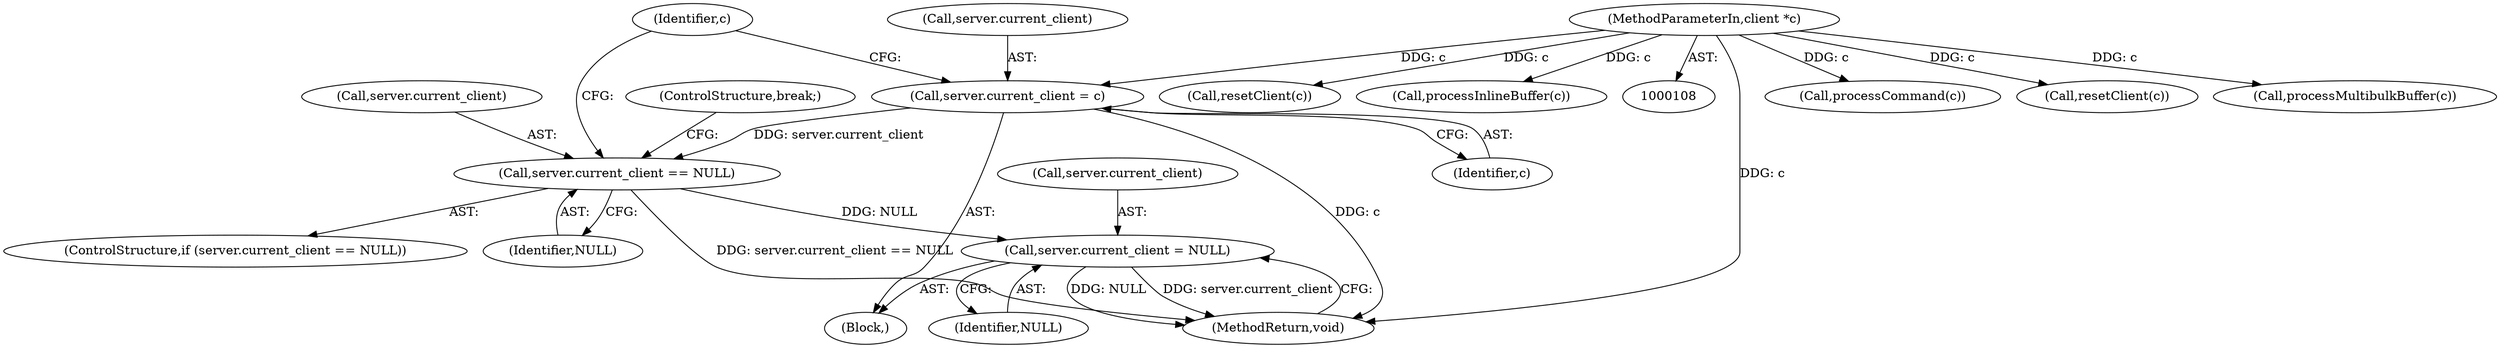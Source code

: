 digraph "0_redis_874804da0c014a7d704b3d285aa500098a931f50@pointer" {
"1000111" [label="(Call,server.current_client = c)"];
"1000109" [label="(MethodParameterIn,client *c)"];
"1000225" [label="(Call,server.current_client == NULL)"];
"1000231" [label="(Call,server.current_client = NULL)"];
"1000219" [label="(Call,processCommand(c))"];
"1000213" [label="(Call,resetClient(c))"];
"1000232" [label="(Call,server.current_client)"];
"1000111" [label="(Call,server.current_client = c)"];
"1000119" [label="(Identifier,c)"];
"1000235" [label="(Identifier,NULL)"];
"1000224" [label="(ControlStructure,if (server.current_client == NULL))"];
"1000230" [label="(ControlStructure,break;)"];
"1000115" [label="(Identifier,c)"];
"1000226" [label="(Call,server.current_client)"];
"1000110" [label="(Block,)"];
"1000236" [label="(MethodReturn,void)"];
"1000198" [label="(Call,processMultibulkBuffer(c))"];
"1000222" [label="(Call,resetClient(c))"];
"1000184" [label="(Call,processInlineBuffer(c))"];
"1000109" [label="(MethodParameterIn,client *c)"];
"1000231" [label="(Call,server.current_client = NULL)"];
"1000225" [label="(Call,server.current_client == NULL)"];
"1000112" [label="(Call,server.current_client)"];
"1000229" [label="(Identifier,NULL)"];
"1000111" -> "1000110"  [label="AST: "];
"1000111" -> "1000115"  [label="CFG: "];
"1000112" -> "1000111"  [label="AST: "];
"1000115" -> "1000111"  [label="AST: "];
"1000119" -> "1000111"  [label="CFG: "];
"1000111" -> "1000236"  [label="DDG: c"];
"1000109" -> "1000111"  [label="DDG: c"];
"1000111" -> "1000225"  [label="DDG: server.current_client"];
"1000109" -> "1000108"  [label="AST: "];
"1000109" -> "1000236"  [label="DDG: c"];
"1000109" -> "1000184"  [label="DDG: c"];
"1000109" -> "1000198"  [label="DDG: c"];
"1000109" -> "1000213"  [label="DDG: c"];
"1000109" -> "1000219"  [label="DDG: c"];
"1000109" -> "1000222"  [label="DDG: c"];
"1000225" -> "1000224"  [label="AST: "];
"1000225" -> "1000229"  [label="CFG: "];
"1000226" -> "1000225"  [label="AST: "];
"1000229" -> "1000225"  [label="AST: "];
"1000119" -> "1000225"  [label="CFG: "];
"1000230" -> "1000225"  [label="CFG: "];
"1000225" -> "1000236"  [label="DDG: server.current_client == NULL"];
"1000225" -> "1000231"  [label="DDG: NULL"];
"1000231" -> "1000110"  [label="AST: "];
"1000231" -> "1000235"  [label="CFG: "];
"1000232" -> "1000231"  [label="AST: "];
"1000235" -> "1000231"  [label="AST: "];
"1000236" -> "1000231"  [label="CFG: "];
"1000231" -> "1000236"  [label="DDG: NULL"];
"1000231" -> "1000236"  [label="DDG: server.current_client"];
}
